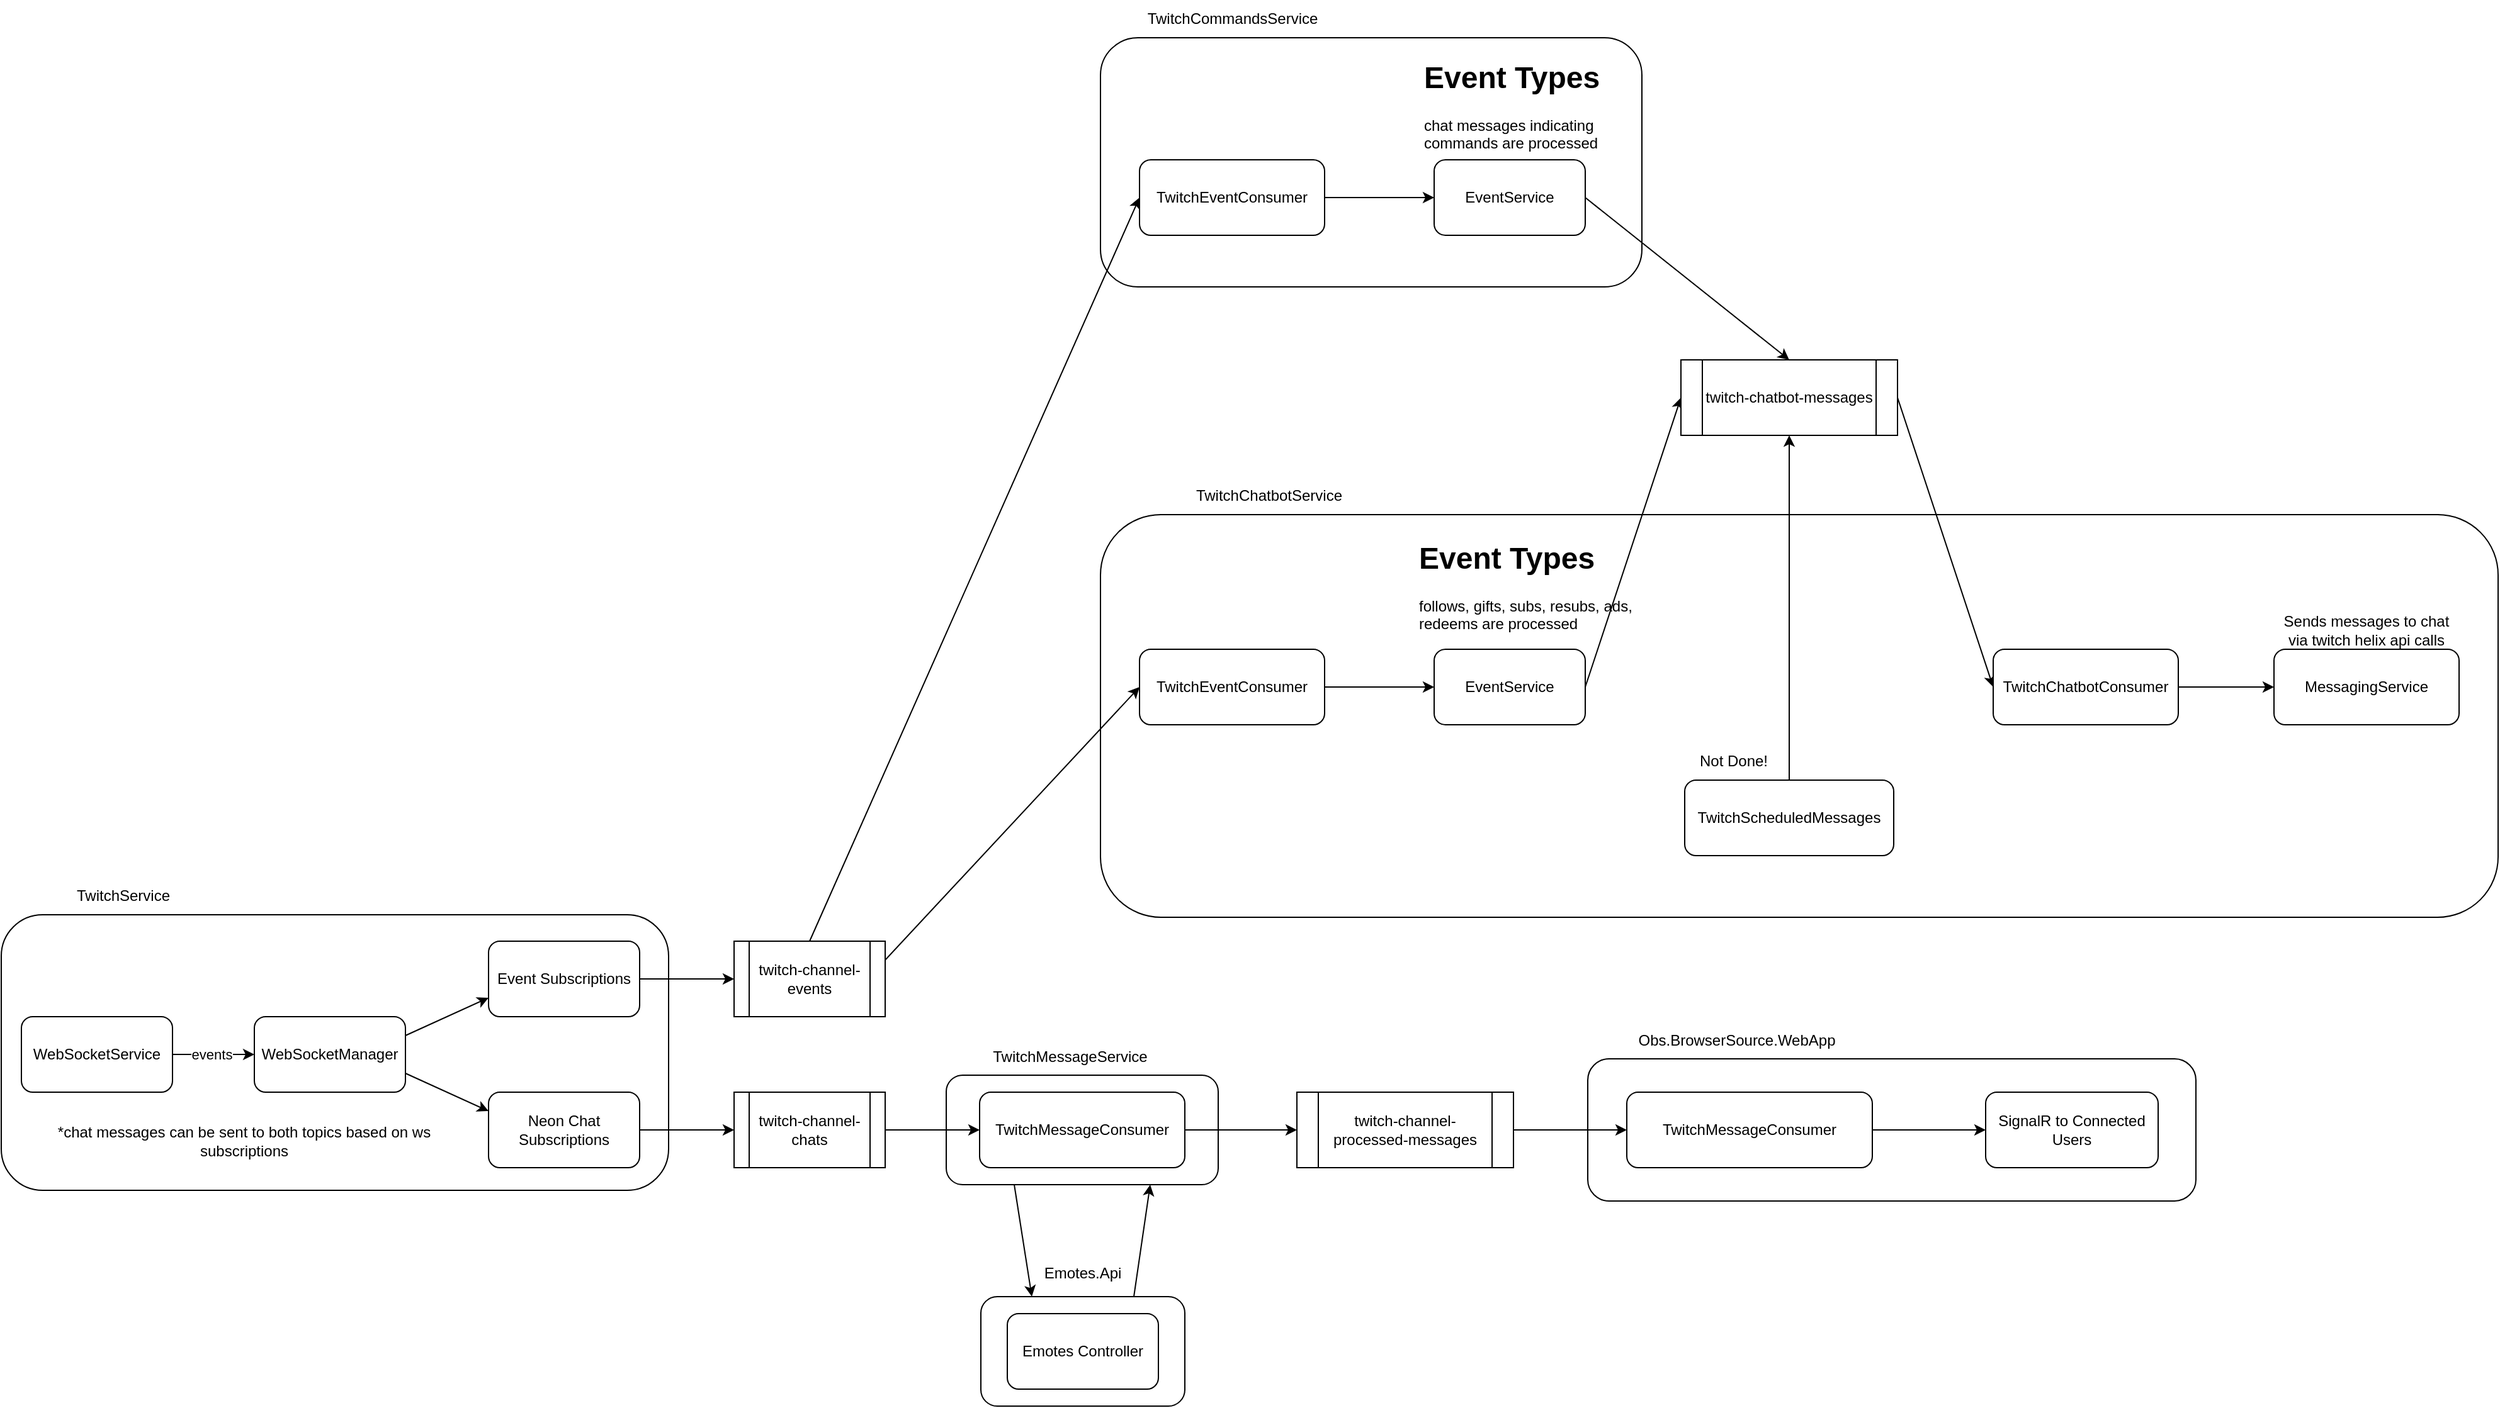 <mxfile>
    <diagram id="XhtnhnIWGE5B33_uY3cY" name="Page-1">
        <mxGraphModel dx="2813" dy="1563" grid="0" gridSize="10" guides="1" tooltips="1" connect="1" arrows="1" fold="1" page="0" pageScale="1" pageWidth="850" pageHeight="1100" math="0" shadow="0">
            <root>
                <mxCell id="0"/>
                <mxCell id="1" parent="0"/>
                <mxCell id="69" value="" style="rounded=1;whiteSpace=wrap;html=1;" vertex="1" parent="1">
                    <mxGeometry x="155" y="-482" width="430" height="198" as="geometry"/>
                </mxCell>
                <mxCell id="57" value="" style="rounded=1;whiteSpace=wrap;html=1;" vertex="1" parent="1">
                    <mxGeometry x="542" y="329.5" width="483" height="113" as="geometry"/>
                </mxCell>
                <mxCell id="50" value="" style="rounded=1;whiteSpace=wrap;html=1;" vertex="1" parent="1">
                    <mxGeometry x="155" y="-103" width="1110" height="320" as="geometry"/>
                </mxCell>
                <mxCell id="30" style="edgeStyle=none;html=1;exitX=0.25;exitY=1;exitDx=0;exitDy=0;entryX=0.25;entryY=0;entryDx=0;entryDy=0;" edge="1" parent="1" source="19" target="26">
                    <mxGeometry relative="1" as="geometry"/>
                </mxCell>
                <mxCell id="19" value="" style="rounded=1;whiteSpace=wrap;html=1;" vertex="1" parent="1">
                    <mxGeometry x="32.5" y="342.5" width="216" height="87" as="geometry"/>
                </mxCell>
                <mxCell id="11" value="" style="rounded=1;whiteSpace=wrap;html=1;" vertex="1" parent="1">
                    <mxGeometry x="-718" y="215" width="530" height="219" as="geometry"/>
                </mxCell>
                <mxCell id="5" style="edgeStyle=none;html=1;exitX=1;exitY=0.25;exitDx=0;exitDy=0;entryX=0;entryY=0.75;entryDx=0;entryDy=0;" edge="1" parent="1" source="2" target="3">
                    <mxGeometry relative="1" as="geometry"/>
                </mxCell>
                <mxCell id="6" style="edgeStyle=none;html=1;exitX=1;exitY=0.75;exitDx=0;exitDy=0;entryX=0;entryY=0.25;entryDx=0;entryDy=0;" edge="1" parent="1" source="2" target="4">
                    <mxGeometry relative="1" as="geometry"/>
                </mxCell>
                <mxCell id="2" value="WebSocketManager" style="rounded=1;whiteSpace=wrap;html=1;" vertex="1" parent="1">
                    <mxGeometry x="-517" y="296" width="120" height="60" as="geometry"/>
                </mxCell>
                <mxCell id="9" style="edgeStyle=none;html=1;exitX=1;exitY=0.5;exitDx=0;exitDy=0;entryX=0;entryY=0.5;entryDx=0;entryDy=0;" edge="1" parent="1" source="3" target="7">
                    <mxGeometry relative="1" as="geometry"/>
                </mxCell>
                <mxCell id="3" value="Event Subscriptions" style="rounded=1;whiteSpace=wrap;html=1;" vertex="1" parent="1">
                    <mxGeometry x="-331" y="236" width="120" height="60" as="geometry"/>
                </mxCell>
                <mxCell id="10" style="edgeStyle=none;html=1;exitX=1;exitY=0.5;exitDx=0;exitDy=0;entryX=0;entryY=0.5;entryDx=0;entryDy=0;" edge="1" parent="1" source="4" target="8">
                    <mxGeometry relative="1" as="geometry"/>
                </mxCell>
                <mxCell id="4" value="Neon Chat Subscriptions" style="rounded=1;whiteSpace=wrap;html=1;" vertex="1" parent="1">
                    <mxGeometry x="-331" y="356" width="120" height="60" as="geometry"/>
                </mxCell>
                <mxCell id="52" style="edgeStyle=none;html=1;exitX=1;exitY=0.25;exitDx=0;exitDy=0;entryX=0;entryY=0.5;entryDx=0;entryDy=0;" edge="1" parent="1" source="7" target="36">
                    <mxGeometry relative="1" as="geometry"/>
                </mxCell>
                <mxCell id="71" style="edgeStyle=none;html=1;exitX=0.5;exitY=0;exitDx=0;exitDy=0;entryX=0;entryY=0.5;entryDx=0;entryDy=0;" edge="1" parent="1" source="7" target="65">
                    <mxGeometry relative="1" as="geometry"/>
                </mxCell>
                <mxCell id="7" value="twitch-channel-events" style="shape=process;whiteSpace=wrap;html=1;backgroundOutline=1;" vertex="1" parent="1">
                    <mxGeometry x="-136" y="236" width="120" height="60" as="geometry"/>
                </mxCell>
                <mxCell id="32" style="edgeStyle=none;html=1;exitX=1;exitY=0.5;exitDx=0;exitDy=0;entryX=0;entryY=0.5;entryDx=0;entryDy=0;" edge="1" parent="1" source="8" target="18">
                    <mxGeometry relative="1" as="geometry"/>
                </mxCell>
                <mxCell id="8" value="twitch-channel-chats" style="shape=process;whiteSpace=wrap;html=1;backgroundOutline=1;" vertex="1" parent="1">
                    <mxGeometry x="-136" y="356" width="120" height="60" as="geometry"/>
                </mxCell>
                <mxCell id="12" value="TwitchService" style="text;html=1;align=center;verticalAlign=middle;whiteSpace=wrap;rounded=0;" vertex="1" parent="1">
                    <mxGeometry x="-700" y="185" width="158" height="30" as="geometry"/>
                </mxCell>
                <mxCell id="16" style="edgeStyle=none;html=1;exitX=1;exitY=0.5;exitDx=0;exitDy=0;entryX=0;entryY=0.5;entryDx=0;entryDy=0;" edge="1" parent="1" source="13" target="2">
                    <mxGeometry relative="1" as="geometry"/>
                </mxCell>
                <mxCell id="17" value="events" style="edgeLabel;html=1;align=center;verticalAlign=middle;resizable=0;points=[];" vertex="1" connectable="0" parent="16">
                    <mxGeometry x="-0.046" relative="1" as="geometry">
                        <mxPoint as="offset"/>
                    </mxGeometry>
                </mxCell>
                <mxCell id="13" value="WebSocketService" style="rounded=1;whiteSpace=wrap;html=1;" vertex="1" parent="1">
                    <mxGeometry x="-702" y="296" width="120" height="60" as="geometry"/>
                </mxCell>
                <mxCell id="34" style="edgeStyle=none;html=1;exitX=1;exitY=0.5;exitDx=0;exitDy=0;entryX=0;entryY=0.5;entryDx=0;entryDy=0;" edge="1" parent="1" source="18" target="33">
                    <mxGeometry relative="1" as="geometry"/>
                </mxCell>
                <mxCell id="18" value="TwitchMessageConsumer" style="rounded=1;whiteSpace=wrap;html=1;" vertex="1" parent="1">
                    <mxGeometry x="59" y="356" width="163" height="60" as="geometry"/>
                </mxCell>
                <mxCell id="20" value="TwitchMessageService" style="text;html=1;align=center;verticalAlign=middle;whiteSpace=wrap;rounded=0;" vertex="1" parent="1">
                    <mxGeometry x="59" y="313" width="144" height="30" as="geometry"/>
                </mxCell>
                <mxCell id="29" value="" style="group" vertex="1" connectable="0" parent="1">
                    <mxGeometry x="60" y="485" width="162" height="120.5" as="geometry"/>
                </mxCell>
                <mxCell id="26" value="" style="rounded=1;whiteSpace=wrap;html=1;" vertex="1" parent="29">
                    <mxGeometry y="33.5" width="162" height="87" as="geometry"/>
                </mxCell>
                <mxCell id="25" value="Emotes Controller" style="rounded=1;whiteSpace=wrap;html=1;" vertex="1" parent="29">
                    <mxGeometry x="21" y="47" width="120" height="60" as="geometry"/>
                </mxCell>
                <mxCell id="28" value="Emotes.Api" style="text;html=1;align=center;verticalAlign=middle;whiteSpace=wrap;rounded=0;" vertex="1" parent="29">
                    <mxGeometry x="9" width="144" height="30" as="geometry"/>
                </mxCell>
                <mxCell id="31" style="edgeStyle=none;html=1;exitX=0.75;exitY=0;exitDx=0;exitDy=0;entryX=0.75;entryY=1;entryDx=0;entryDy=0;" edge="1" parent="1" source="26" target="19">
                    <mxGeometry relative="1" as="geometry"/>
                </mxCell>
                <mxCell id="56" style="edgeStyle=none;html=1;exitX=1;exitY=0.5;exitDx=0;exitDy=0;entryX=0;entryY=0.5;entryDx=0;entryDy=0;" edge="1" parent="1" source="33" target="53">
                    <mxGeometry relative="1" as="geometry"/>
                </mxCell>
                <mxCell id="33" value="twitch-channel-processed-messages" style="shape=process;whiteSpace=wrap;html=1;backgroundOutline=1;" vertex="1" parent="1">
                    <mxGeometry x="311" y="356" width="172" height="60" as="geometry"/>
                </mxCell>
                <mxCell id="35" value="*chat messages can be sent to both topics based on ws subscriptions" style="text;html=1;align=center;verticalAlign=middle;whiteSpace=wrap;rounded=0;" vertex="1" parent="1">
                    <mxGeometry x="-702" y="380" width="354" height="30" as="geometry"/>
                </mxCell>
                <mxCell id="40" style="edgeStyle=none;html=1;exitX=1;exitY=0.5;exitDx=0;exitDy=0;entryX=0;entryY=0.5;entryDx=0;entryDy=0;" edge="1" parent="1" source="36" target="37">
                    <mxGeometry relative="1" as="geometry"/>
                </mxCell>
                <mxCell id="36" value="TwitchEventConsumer" style="rounded=1;whiteSpace=wrap;html=1;" vertex="1" parent="1">
                    <mxGeometry x="186" y="4" width="147" height="60" as="geometry"/>
                </mxCell>
                <mxCell id="42" style="edgeStyle=none;html=1;exitX=1;exitY=0.5;exitDx=0;exitDy=0;entryX=0;entryY=0.5;entryDx=0;entryDy=0;" edge="1" parent="1" source="37" target="41">
                    <mxGeometry relative="1" as="geometry"/>
                </mxCell>
                <mxCell id="37" value="EventService" style="rounded=1;whiteSpace=wrap;html=1;" vertex="1" parent="1">
                    <mxGeometry x="420" y="4" width="120" height="60" as="geometry"/>
                </mxCell>
                <mxCell id="39" value="&lt;h1 style=&quot;margin-top: 0px;&quot;&gt;Event Types&lt;/h1&gt;&lt;div&gt;follows, gifts, subs, resubs, ads, redeems are processed&lt;/div&gt;" style="text;html=1;whiteSpace=wrap;overflow=hidden;rounded=0;" vertex="1" parent="1">
                    <mxGeometry x="406" y="-89" width="176" height="93" as="geometry"/>
                </mxCell>
                <mxCell id="48" style="edgeStyle=none;html=1;exitX=1;exitY=0.5;exitDx=0;exitDy=0;entryX=0;entryY=0.5;entryDx=0;entryDy=0;" edge="1" parent="1" source="41" target="44">
                    <mxGeometry relative="1" as="geometry"/>
                </mxCell>
                <mxCell id="41" value="twitch-chatbot-messages" style="shape=process;whiteSpace=wrap;html=1;backgroundOutline=1;" vertex="1" parent="1">
                    <mxGeometry x="616" y="-226" width="172" height="60" as="geometry"/>
                </mxCell>
                <mxCell id="49" style="edgeStyle=none;html=1;exitX=1;exitY=0.5;exitDx=0;exitDy=0;entryX=0;entryY=0.5;entryDx=0;entryDy=0;" edge="1" parent="1" source="44" target="45">
                    <mxGeometry relative="1" as="geometry"/>
                </mxCell>
                <mxCell id="44" value="TwitchChatbotConsumer" style="rounded=1;whiteSpace=wrap;html=1;" vertex="1" parent="1">
                    <mxGeometry x="864" y="4" width="147" height="60" as="geometry"/>
                </mxCell>
                <mxCell id="45" value="MessagingService" style="rounded=1;whiteSpace=wrap;html=1;" vertex="1" parent="1">
                    <mxGeometry x="1087" y="4" width="147" height="60" as="geometry"/>
                </mxCell>
                <mxCell id="47" value="Sends messages to chat via twitch helix api calls" style="text;html=1;align=center;verticalAlign=middle;whiteSpace=wrap;rounded=0;" vertex="1" parent="1">
                    <mxGeometry x="1087" y="-26" width="147" height="30" as="geometry"/>
                </mxCell>
                <mxCell id="51" value="TwitchChatbotService" style="text;html=1;align=center;verticalAlign=middle;whiteSpace=wrap;rounded=0;" vertex="1" parent="1">
                    <mxGeometry x="186" y="-133" width="206" height="30" as="geometry"/>
                </mxCell>
                <mxCell id="55" style="edgeStyle=none;html=1;exitX=1;exitY=0.5;exitDx=0;exitDy=0;entryX=0;entryY=0.5;entryDx=0;entryDy=0;" edge="1" parent="1" source="53" target="54">
                    <mxGeometry relative="1" as="geometry"/>
                </mxCell>
                <mxCell id="53" value="TwitchMessageConsumer" style="rounded=1;whiteSpace=wrap;html=1;" vertex="1" parent="1">
                    <mxGeometry x="573" y="356" width="195" height="60" as="geometry"/>
                </mxCell>
                <mxCell id="54" value="SignalR to Connected Users" style="rounded=1;whiteSpace=wrap;html=1;" vertex="1" parent="1">
                    <mxGeometry x="858" y="356" width="137" height="60" as="geometry"/>
                </mxCell>
                <mxCell id="58" value="Obs.BrowserSource.WebApp" style="text;html=1;align=center;verticalAlign=middle;whiteSpace=wrap;rounded=0;" vertex="1" parent="1">
                    <mxGeometry x="545" y="299.5" width="231" height="30" as="geometry"/>
                </mxCell>
                <mxCell id="63" style="edgeStyle=none;html=1;exitX=0.5;exitY=0;exitDx=0;exitDy=0;entryX=0.5;entryY=1;entryDx=0;entryDy=0;" edge="1" parent="1" source="59" target="41">
                    <mxGeometry relative="1" as="geometry"/>
                </mxCell>
                <mxCell id="59" value="TwitchScheduledMessages" style="rounded=1;whiteSpace=wrap;html=1;" vertex="1" parent="1">
                    <mxGeometry x="619" y="108" width="166" height="60" as="geometry"/>
                </mxCell>
                <mxCell id="64" value="Not Done!" style="text;html=1;align=center;verticalAlign=middle;whiteSpace=wrap;rounded=0;" vertex="1" parent="1">
                    <mxGeometry x="619" y="78" width="78" height="30" as="geometry"/>
                </mxCell>
                <mxCell id="68" style="edgeStyle=none;html=1;exitX=1;exitY=0.5;exitDx=0;exitDy=0;entryX=0;entryY=0.5;entryDx=0;entryDy=0;" edge="1" parent="1" source="65" target="66">
                    <mxGeometry relative="1" as="geometry"/>
                </mxCell>
                <mxCell id="65" value="TwitchEventConsumer" style="rounded=1;whiteSpace=wrap;html=1;" vertex="1" parent="1">
                    <mxGeometry x="186" y="-385" width="147" height="60" as="geometry"/>
                </mxCell>
                <mxCell id="72" style="edgeStyle=none;html=1;exitX=1;exitY=0.5;exitDx=0;exitDy=0;entryX=0.5;entryY=0;entryDx=0;entryDy=0;" edge="1" parent="1" source="66" target="41">
                    <mxGeometry relative="1" as="geometry"/>
                </mxCell>
                <mxCell id="66" value="EventService" style="rounded=1;whiteSpace=wrap;html=1;" vertex="1" parent="1">
                    <mxGeometry x="420" y="-385" width="120" height="60" as="geometry"/>
                </mxCell>
                <mxCell id="67" value="&lt;h1 style=&quot;margin-top: 0px;&quot;&gt;Event Types&lt;/h1&gt;&lt;div&gt;chat messages indicating commands are processed&lt;/div&gt;" style="text;html=1;whiteSpace=wrap;overflow=hidden;rounded=0;" vertex="1" parent="1">
                    <mxGeometry x="410" y="-471" width="176" height="93" as="geometry"/>
                </mxCell>
                <mxCell id="70" value="TwitchCommandsService" style="text;html=1;align=center;verticalAlign=middle;whiteSpace=wrap;rounded=0;" vertex="1" parent="1">
                    <mxGeometry x="156.5" y="-512" width="206" height="30" as="geometry"/>
                </mxCell>
            </root>
        </mxGraphModel>
    </diagram>
</mxfile>